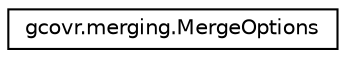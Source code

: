 digraph "Graphical Class Hierarchy"
{
 // LATEX_PDF_SIZE
  edge [fontname="Helvetica",fontsize="10",labelfontname="Helvetica",labelfontsize="10"];
  node [fontname="Helvetica",fontsize="10",shape=record];
  rankdir="LR";
  Node0 [label="gcovr.merging.MergeOptions",height=0.2,width=0.4,color="black", fillcolor="white", style="filled",URL="$classgcovr_1_1merging_1_1MergeOptions.html",tooltip=" "];
}
